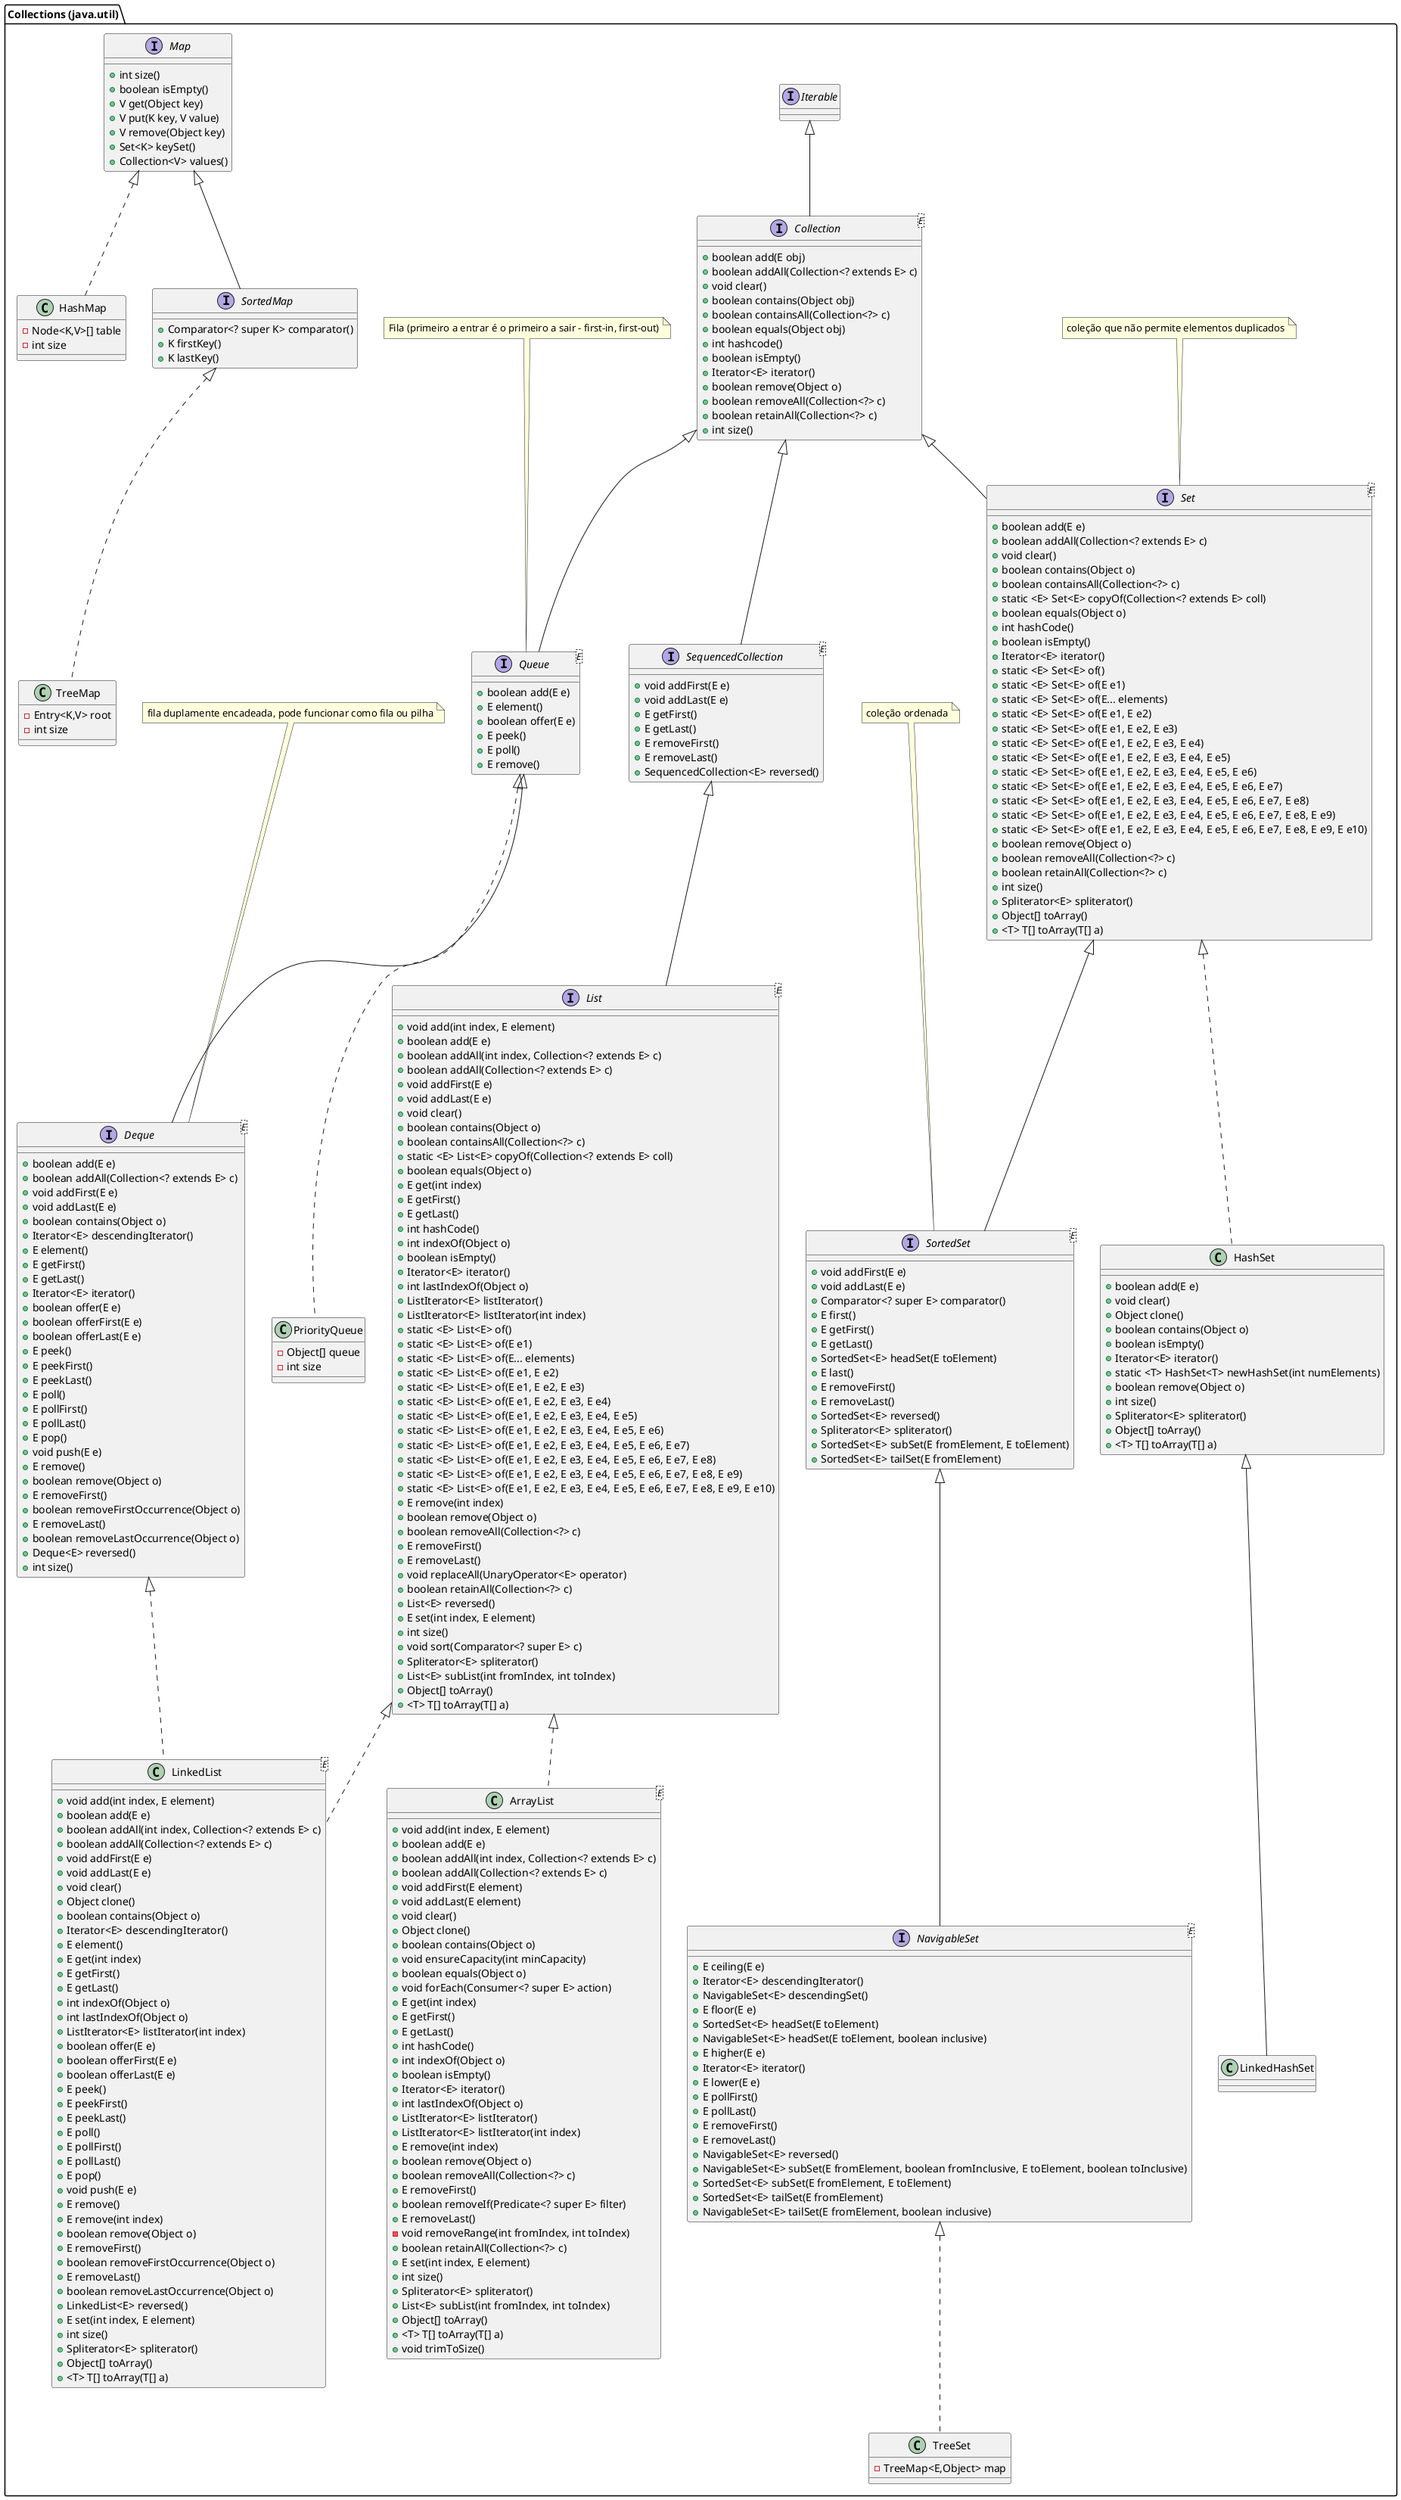 @startuml Collections

set separator ::

package "Collections (java.util)" {

    interface Collection<E> extends Iterable{
        +boolean add(E obj)
        +boolean addAll(Collection<? extends E> c)
        +void clear()
        +boolean contains(Object obj)
        +boolean containsAll(Collection<?> c)
        +boolean equals(Object obj)
        +int hashcode()
        +boolean isEmpty()
        +Iterator<E> iterator()
        +boolean remove(Object o)
        +boolean removeAll(Collection<?> c)
        +boolean retainAll(Collection<?> c)
        +int size()
    }

    interface SequencedCollection<E> extends Collection<E>{
        +void addFirst(E e)
        +void addLast(E e)
        +E getFirst()
        +E getLast()  
        +E removeFirst()
        +E removeLast()
        +SequencedCollection<E> reversed()
    }

    interface List<E> extends SequencedCollection<E> {
        +void add(int index, E element)
        +boolean add(E e)
        +boolean addAll(int index, Collection<? extends E> c)
        +boolean addAll(Collection<? extends E> c)
        +void addFirst(E e)
        +void addLast(E e)
        +void clear()
        +boolean contains(Object o)
        +boolean containsAll(Collection<?> c)
        +static <E> List<E> copyOf(Collection<? extends E> coll)
        +boolean equals(Object o)
        +E get(int index)
        +E getFirst()
        +E getLast()
        +int hashCode()
        +int indexOf(Object o)
        +boolean isEmpty()
        +Iterator<E> iterator()
        +int lastIndexOf(Object o)
        +ListIterator<E> listIterator()
        +ListIterator<E> listIterator(int index)
        +static <E> List<E> of()
        +static <E> List<E> of(E e1)
        +static <E> List<E> of(E... elements)
        +static <E> List<E> of(E e1, E e2)
        +static <E> List<E> of(E e1, E e2, E e3)
        +static <E> List<E> of(E e1, E e2, E e3, E e4)
        +static <E> List<E> of(E e1, E e2, E e3, E e4, E e5)
        +static <E> List<E> of(E e1, E e2, E e3, E e4, E e5, E e6)
        +static <E> List<E> of(E e1, E e2, E e3, E e4, E e5, E e6, E e7)
        +static <E> List<E> of(E e1, E e2, E e3, E e4, E e5, E e6, E e7, E e8)
        +static <E> List<E> of(E e1, E e2, E e3, E e4, E e5, E e6, E e7, E e8, E e9)
        +static <E> List<E> of(E e1, E e2, E e3, E e4, E e5, E e6, E e7, E e8, E e9, E e10)
        +E remove(int index)
        +boolean remove(Object o)
        +boolean removeAll(Collection<?> c)
        +E removeFirst()
        +E removeLast()
        +void replaceAll(UnaryOperator<E> operator)
        +boolean retainAll(Collection<?> c)
        +List<E> reversed()
        +E set(int index, E element)
        +int size()
        +void sort(Comparator<? super E> c)
        +Spliterator<E> spliterator()
        +List<E> subList(int fromIndex, int toIndex)
        +Object[] toArray()
        +<T> T[] toArray(T[] a)
    }


    interface Set<E> extends Collection<E> {
        +boolean add(E e)
        +boolean addAll(Collection<? extends E> c)
        +void clear()
        +boolean contains(Object o)
        +boolean containsAll(Collection<?> c)
        +static <E> Set<E> copyOf(Collection<? extends E> coll)
        +boolean equals(Object o)
        +int hashCode()
        +boolean isEmpty()
        +Iterator<E> iterator()
        +static <E> Set<E> of()
        +static <E> Set<E> of(E e1)
        +static <E> Set<E> of(E... elements)
        +static <E> Set<E> of(E e1, E e2)
        +static <E> Set<E> of(E e1, E e2, E e3)
        +static <E> Set<E> of(E e1, E e2, E e3, E e4)
        +static <E> Set<E> of(E e1, E e2, E e3, E e4, E e5)
        +static <E> Set<E> of(E e1, E e2, E e3, E e4, E e5, E e6)
        +static <E> Set<E> of(E e1, E e2, E e3, E e4, E e5, E e6, E e7)
        +static <E> Set<E> of(E e1, E e2, E e3, E e4, E e5, E e6, E e7, E e8)
        +static <E> Set<E> of(E e1, E e2, E e3, E e4, E e5, E e6, E e7, E e8, E e9)
        +static <E> Set<E> of(E e1, E e2, E e3, E e4, E e5, E e6, E e7, E e8, E e9, E e10)
        +boolean remove(Object o)
        +boolean removeAll(Collection<?> c)
        +boolean retainAll(Collection<?> c)
        +int size()
        +Spliterator<E> spliterator()
        +Object[] toArray()
        +<T> T[] toArray(T[] a)
    }
    note top: coleção que não permite elementos duplicados

    interface SortedSet<E> extends Set<E> {
        +void addFirst(E e)
        +void addLast(E e)
        +Comparator<? super E> comparator()
        +E first()
        +E getFirst()
        +E getLast()
        +SortedSet<E> headSet(E toElement)
        +E last()
        +E removeFirst()
        +E removeLast()
        +SortedSet<E> reversed()
        +Spliterator<E> spliterator()
        +SortedSet<E> subSet(E fromElement, E toElement)
        +SortedSet<E> tailSet(E fromElement)
    }
    note top: coleção ordenada

    interface NavigableSet<E> extends SortedSet<E>{
        +E ceiling(E e)
        +Iterator<E> descendingIterator()
        +NavigableSet<E> descendingSet()
        +E floor(E e)
        +SortedSet<E> headSet(E toElement)
        +NavigableSet<E> headSet(E toElement, boolean inclusive)
        +E higher(E e)
        +Iterator<E> iterator()
        +E lower(E e)
        +E pollFirst()
        +E pollLast()
        +E removeFirst()
        +E removeLast()
        +NavigableSet<E> reversed()
        +NavigableSet<E> subSet(E fromElement, boolean fromInclusive, E toElement, boolean toInclusive)
        +SortedSet<E> subSet(E fromElement, E toElement)
        +SortedSet<E> tailSet(E fromElement)
        +NavigableSet<E> tailSet(E fromElement, boolean inclusive)
    }

    interface Queue<E> extends Collection<E> {
        +boolean add(E e)
        +E element()
        +boolean offer(E e)
        +E peek()
        +E poll()
        +E remove()
    }
    note top: Fila (primeiro a entrar é o primeiro a sair - first-in, first-out)

    interface Deque<E> extends Queue<E> {
        +boolean add(E e)
        +boolean addAll(Collection<? extends E> c)
        +void addFirst(E e)
        +void addLast(E e)
        +boolean contains(Object o)
        +Iterator<E> descendingIterator()
        +E element()
        +E getFirst()
        +E getLast()
        +Iterator<E> iterator()
        +boolean offer(E e)
        +boolean offerFirst(E e)
        +boolean offerLast(E e)
        +E peek()
        +E peekFirst()
        +E peekLast()
        +E poll()
        +E pollFirst()
        +E pollLast()
        +E pop()
        +void push(E e)
        +E remove()
        +boolean remove(Object o)
        +E removeFirst()
        +boolean removeFirstOccurrence(Object o)
        +E removeLast()
        +boolean removeLastOccurrence(Object o)
        +Deque<E> reversed()
        +int size()
    }
    note top: fila duplamente encadeada, pode funcionar como fila ou pilha

    interface Map {
        +int size()
        +boolean isEmpty()
        +V get(Object key)
        +V put(K key, V value)
        +V remove(Object key)
        +Set<K> keySet()
        +Collection<V> values()
    }

    interface SortedMap extends Map {
        +Comparator<? super K> comparator()
        +K firstKey()
        +K lastKey()
    }

    class ArrayList<E> implements List<E>{
        +void add(int index, E element)
        +boolean add(E e)
        +boolean addAll(int index, Collection<? extends E> c)
        +boolean addAll(Collection<? extends E> c)
        +void addFirst(E element)
        +void addLast(E element)
        +void clear()
        +Object clone()
        +boolean contains(Object o)
        +void ensureCapacity(int minCapacity)
        +boolean equals(Object o)
        +void forEach(Consumer<? super E> action)
        +E get(int index)
        +E getFirst()
        +E getLast()
        +int hashCode()
        +int indexOf(Object o)
        +boolean isEmpty()
        +Iterator<E> iterator()
        +int lastIndexOf(Object o)
        +ListIterator<E> listIterator()
        +ListIterator<E> listIterator(int index)
        +E remove(int index)
        +boolean remove(Object o)
        +boolean removeAll(Collection<?> c)
        +E removeFirst()
        +boolean removeIf(Predicate<? super E> filter)
        +E removeLast()
        -void removeRange(int fromIndex, int toIndex)
        +boolean retainAll(Collection<?> c)
        +E set(int index, E element)
        +int size()
        +Spliterator<E> spliterator()
        +List<E> subList(int fromIndex, int toIndex)
        +Object[] toArray()
        +<T> T[] toArray(T[] a)
        +void trimToSize()
    }

    class LinkedList<E> implements List, Deque<E>{
        +void add(int index, E element)
        +boolean add(E e)
        +boolean addAll(int index, Collection<? extends E> c)
        +boolean addAll(Collection<? extends E> c)
        +void addFirst(E e)
        +void addLast(E e)
        +void clear()
        +Object clone()
        +boolean contains(Object o)
        +Iterator<E> descendingIterator()
        +E element()
        +E get(int index)
        +E getFirst()
        +E getLast()
        +int indexOf(Object o)
        +int lastIndexOf(Object o)
        +ListIterator<E> listIterator(int index)
        +boolean offer(E e)
        +boolean offerFirst(E e)
        +boolean offerLast(E e)
        +E peek()
        +E peekFirst()
        +E peekLast()
        +E poll()
        +E pollFirst()
        +E pollLast()
        +E pop()
        +void push(E e)
        +E remove()
        +E remove(int index)
        +boolean remove(Object o)
        +E removeFirst()
        +boolean removeFirstOccurrence(Object o)
        +E removeLast()
        +boolean removeLastOccurrence(Object o)
        +LinkedList<E> reversed()
        +E set(int index, E element)
        +int size()
        +Spliterator<E> spliterator()
        +Object[] toArray()
        +<T> T[] toArray(T[] a)
    }

    class HashSet implements Set<E> {
        +boolean add(E e)
        +void clear()
        +Object clone()
        +boolean contains(Object o)
        +boolean isEmpty()
        +Iterator<E> iterator()
        +static <T> HashSet<T> newHashSet(int numElements)
        +boolean remove(Object o)
        +int size()
        +Spliterator<E> spliterator()
        +Object[] toArray()
        +<T> T[] toArray(T[] a)
    }

    class LinkedHashSet extends HashSet<E> {
        
    }

    class TreeSet implements NavigableSet<E>{
        -TreeMap<E,Object> map
    }

    class HashMap {
        -Node<K,V>[] table
        -int size
    }

    class TreeMap {
        -Entry<K,V> root
        -int size
    }

    class PriorityQueue {
        -Object[] queue
        -int size
    }

    ' Relações
    Queue <|.. PriorityQueue
    Map <|.. HashMap
    SortedMap <|.. TreeMap
    }

@enduml